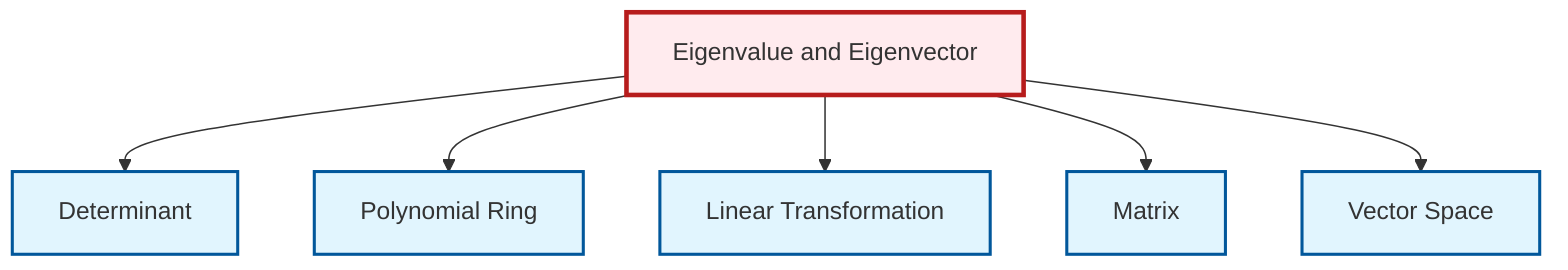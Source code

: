 graph TD
    classDef definition fill:#e1f5fe,stroke:#01579b,stroke-width:2px
    classDef theorem fill:#f3e5f5,stroke:#4a148c,stroke-width:2px
    classDef axiom fill:#fff3e0,stroke:#e65100,stroke-width:2px
    classDef example fill:#e8f5e9,stroke:#1b5e20,stroke-width:2px
    classDef current fill:#ffebee,stroke:#b71c1c,stroke-width:3px
    def-vector-space["Vector Space"]:::definition
    def-matrix["Matrix"]:::definition
    def-eigenvalue-eigenvector["Eigenvalue and Eigenvector"]:::definition
    def-linear-transformation["Linear Transformation"]:::definition
    def-polynomial-ring["Polynomial Ring"]:::definition
    def-determinant["Determinant"]:::definition
    def-eigenvalue-eigenvector --> def-determinant
    def-eigenvalue-eigenvector --> def-polynomial-ring
    def-eigenvalue-eigenvector --> def-linear-transformation
    def-eigenvalue-eigenvector --> def-matrix
    def-eigenvalue-eigenvector --> def-vector-space
    class def-eigenvalue-eigenvector current